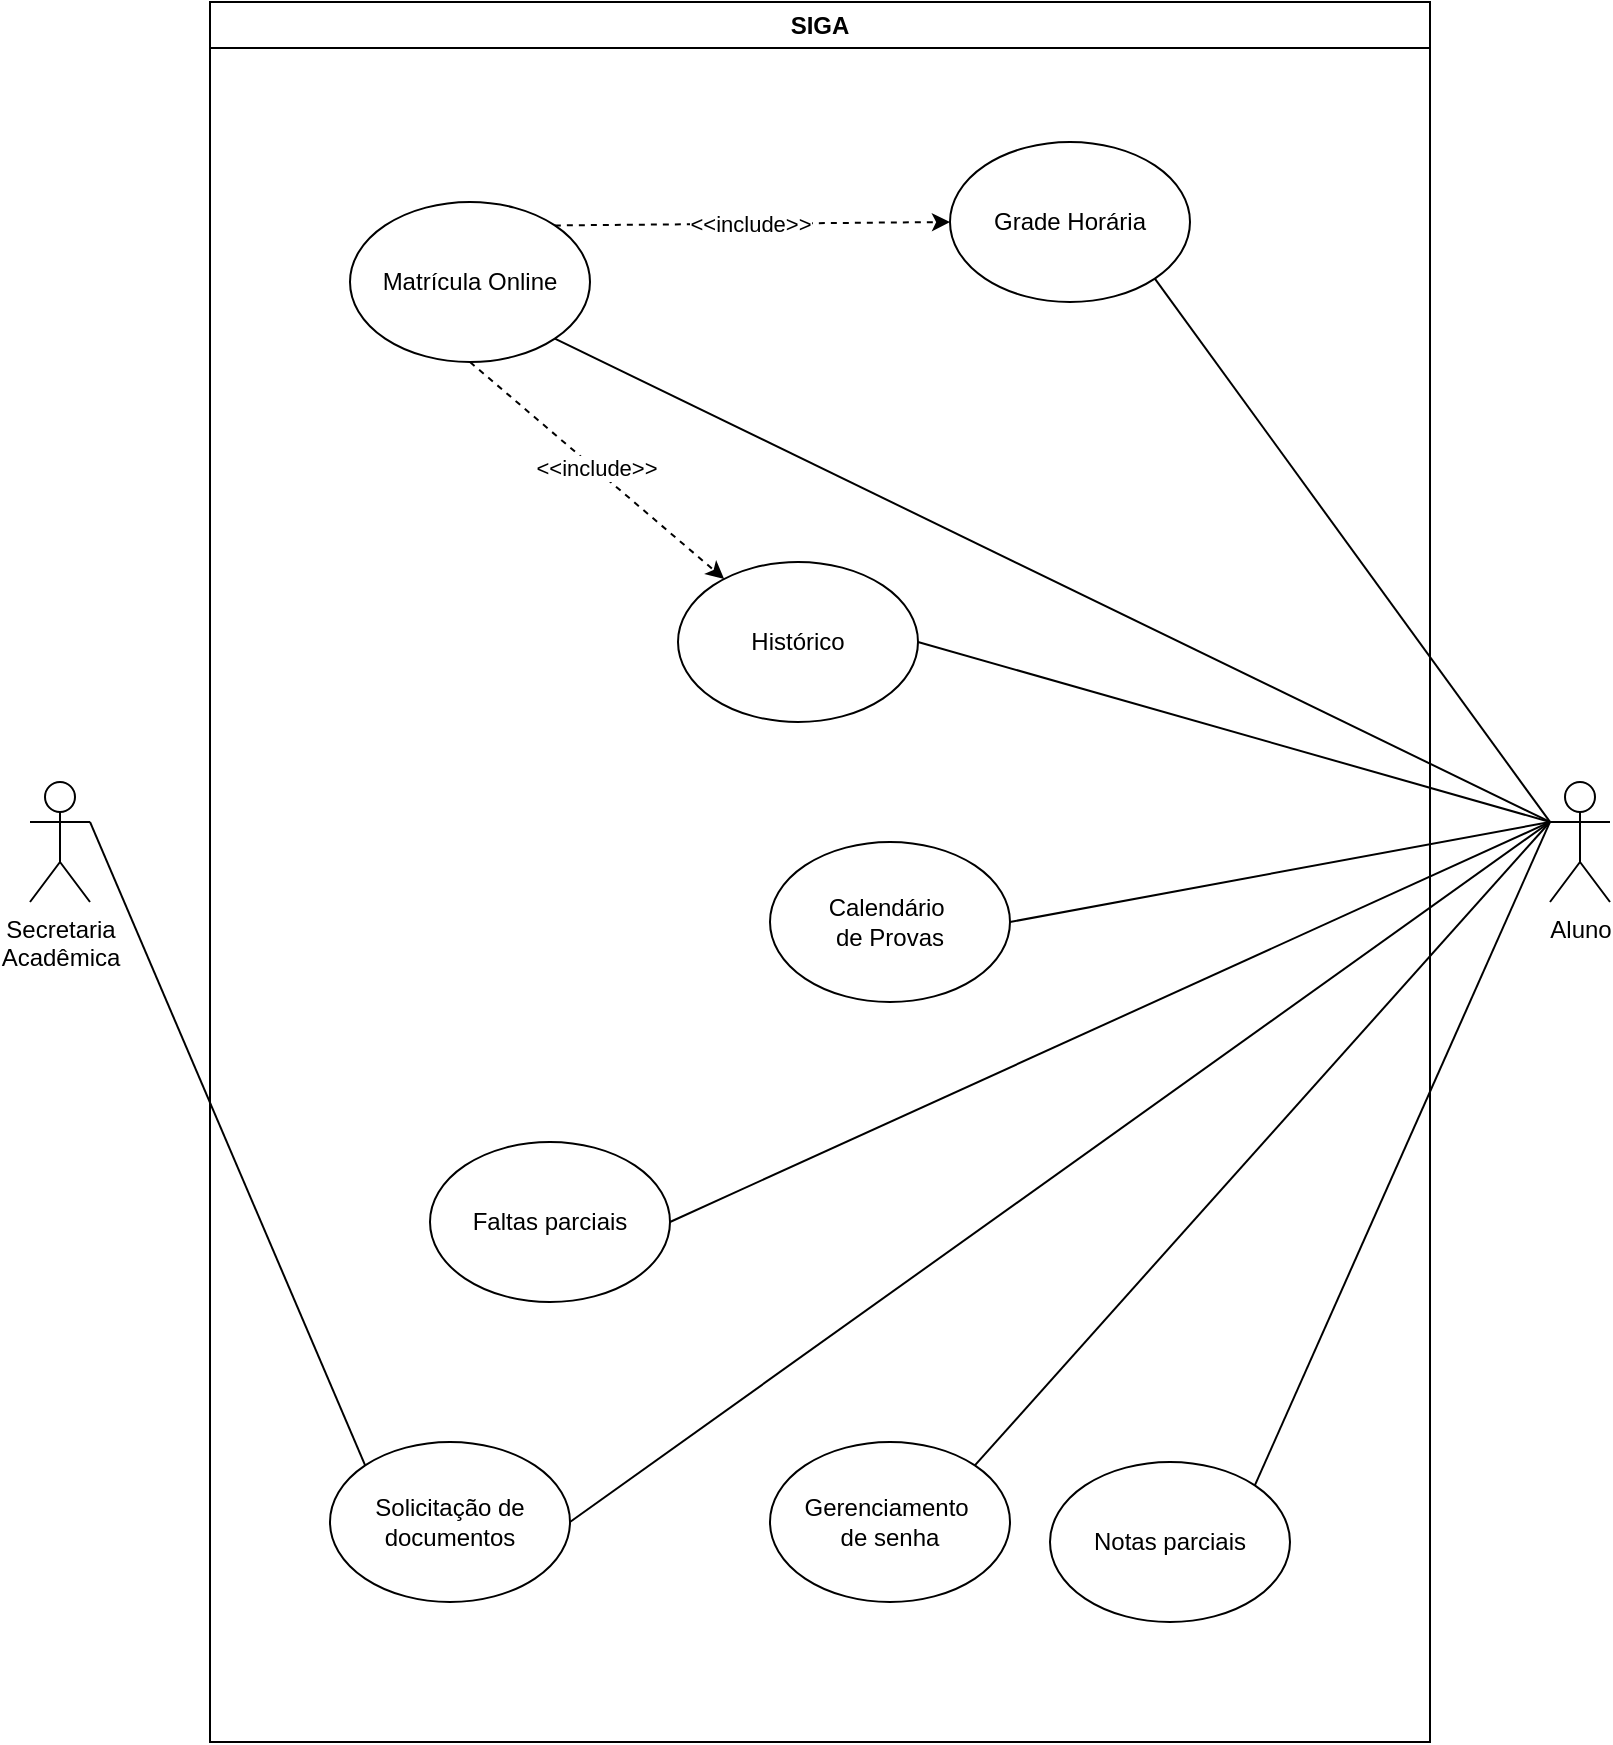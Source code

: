 <mxfile version="24.4.4" type="google">
  <diagram name="Página-1" id="Be0pTKRTmx7szHcqdmEY">
    <mxGraphModel grid="1" page="1" gridSize="10" guides="1" tooltips="1" connect="1" arrows="1" fold="1" pageScale="1" pageWidth="827" pageHeight="1169" math="0" shadow="0">
      <root>
        <mxCell id="0" />
        <mxCell id="1" parent="0" />
        <mxCell id="VIK7nUUK-sJSA6WGzd2M-1" value="SIGA" style="swimlane;whiteSpace=wrap;html=1;" vertex="1" parent="1">
          <mxGeometry x="120" y="30" width="610" height="870" as="geometry" />
        </mxCell>
        <mxCell id="VIK7nUUK-sJSA6WGzd2M-7" value="Matrícula Online" style="ellipse;whiteSpace=wrap;html=1;" vertex="1" parent="VIK7nUUK-sJSA6WGzd2M-1">
          <mxGeometry x="70" y="100" width="120" height="80" as="geometry" />
        </mxCell>
        <mxCell id="VIK7nUUK-sJSA6WGzd2M-8" value="Calendário&amp;nbsp;&lt;div&gt;de Provas&lt;/div&gt;" style="ellipse;whiteSpace=wrap;html=1;" vertex="1" parent="VIK7nUUK-sJSA6WGzd2M-1">
          <mxGeometry x="280" y="420" width="120" height="80" as="geometry" />
        </mxCell>
        <mxCell id="VIK7nUUK-sJSA6WGzd2M-9" value="Histórico" style="ellipse;whiteSpace=wrap;html=1;" vertex="1" parent="VIK7nUUK-sJSA6WGzd2M-1">
          <mxGeometry x="234" y="280" width="120" height="80" as="geometry" />
        </mxCell>
        <mxCell id="VIK7nUUK-sJSA6WGzd2M-10" value="Grade Horária" style="ellipse;whiteSpace=wrap;html=1;" vertex="1" parent="VIK7nUUK-sJSA6WGzd2M-1">
          <mxGeometry x="370" y="70" width="120" height="80" as="geometry" />
        </mxCell>
        <mxCell id="VIK7nUUK-sJSA6WGzd2M-11" value="Notas parciais" style="ellipse;whiteSpace=wrap;html=1;" vertex="1" parent="VIK7nUUK-sJSA6WGzd2M-1">
          <mxGeometry x="420" y="730" width="120" height="80" as="geometry" />
        </mxCell>
        <mxCell id="VIK7nUUK-sJSA6WGzd2M-12" value="Faltas parciais" style="ellipse;whiteSpace=wrap;html=1;" vertex="1" parent="VIK7nUUK-sJSA6WGzd2M-1">
          <mxGeometry x="110" y="570" width="120" height="80" as="geometry" />
        </mxCell>
        <mxCell id="VIK7nUUK-sJSA6WGzd2M-13" value="Gerenciamento&amp;nbsp;&lt;div&gt;de senha&lt;/div&gt;" style="ellipse;whiteSpace=wrap;html=1;" vertex="1" parent="VIK7nUUK-sJSA6WGzd2M-1">
          <mxGeometry x="280" y="720" width="120" height="80" as="geometry" />
        </mxCell>
        <mxCell id="VIK7nUUK-sJSA6WGzd2M-34" value="" style="endArrow=classic;html=1;rounded=0;exitX=1;exitY=0;exitDx=0;exitDy=0;dashed=1;entryX=0;entryY=0.5;entryDx=0;entryDy=0;" edge="1" parent="VIK7nUUK-sJSA6WGzd2M-1" source="VIK7nUUK-sJSA6WGzd2M-7" target="VIK7nUUK-sJSA6WGzd2M-10">
          <mxGeometry width="50" height="50" relative="1" as="geometry">
            <mxPoint x="331" y="110" as="sourcePoint" />
            <mxPoint x="381" y="60" as="targetPoint" />
          </mxGeometry>
        </mxCell>
        <mxCell id="VIK7nUUK-sJSA6WGzd2M-35" value="&amp;lt;&amp;lt;include&amp;gt;&amp;gt;" style="edgeLabel;html=1;align=center;verticalAlign=middle;resizable=0;points=[];" connectable="0" vertex="1" parent="VIK7nUUK-sJSA6WGzd2M-34">
          <mxGeometry x="-0.017" relative="1" as="geometry">
            <mxPoint as="offset" />
          </mxGeometry>
        </mxCell>
        <mxCell id="VIK7nUUK-sJSA6WGzd2M-37" value="" style="endArrow=classic;html=1;rounded=0;exitX=0.5;exitY=1;exitDx=0;exitDy=0;dashed=1;" edge="1" parent="VIK7nUUK-sJSA6WGzd2M-1" source="VIK7nUUK-sJSA6WGzd2M-7" target="VIK7nUUK-sJSA6WGzd2M-9">
          <mxGeometry width="50" height="50" relative="1" as="geometry">
            <mxPoint x="173" y="82" as="sourcePoint" />
            <mxPoint x="370" y="50" as="targetPoint" />
          </mxGeometry>
        </mxCell>
        <mxCell id="VIK7nUUK-sJSA6WGzd2M-38" value="&amp;lt;&amp;lt;include&amp;gt;&amp;gt;" style="edgeLabel;html=1;align=center;verticalAlign=middle;resizable=0;points=[];" connectable="0" vertex="1" parent="VIK7nUUK-sJSA6WGzd2M-37">
          <mxGeometry x="-0.017" relative="1" as="geometry">
            <mxPoint as="offset" />
          </mxGeometry>
        </mxCell>
        <mxCell id="VIK7nUUK-sJSA6WGzd2M-39" value="Solicitação de documentos" style="ellipse;whiteSpace=wrap;html=1;" vertex="1" parent="VIK7nUUK-sJSA6WGzd2M-1">
          <mxGeometry x="60" y="720" width="120" height="80" as="geometry" />
        </mxCell>
        <mxCell id="VIK7nUUK-sJSA6WGzd2M-5" value="Aluno" style="shape=umlActor;verticalLabelPosition=bottom;verticalAlign=top;html=1;outlineConnect=0;" vertex="1" parent="1">
          <mxGeometry x="790" y="420" width="30" height="60" as="geometry" />
        </mxCell>
        <mxCell id="VIK7nUUK-sJSA6WGzd2M-14" value="" style="endArrow=none;html=1;rounded=0;exitX=0;exitY=0.333;exitDx=0;exitDy=0;exitPerimeter=0;entryX=1;entryY=1;entryDx=0;entryDy=0;" edge="1" parent="1" source="VIK7nUUK-sJSA6WGzd2M-5" target="VIK7nUUK-sJSA6WGzd2M-7">
          <mxGeometry width="50" height="50" relative="1" as="geometry">
            <mxPoint x="700" y="270" as="sourcePoint" />
            <mxPoint x="750" y="220" as="targetPoint" />
          </mxGeometry>
        </mxCell>
        <mxCell id="VIK7nUUK-sJSA6WGzd2M-18" value="" style="endArrow=none;html=1;rounded=0;entryX=0;entryY=0.333;entryDx=0;entryDy=0;entryPerimeter=0;exitX=1;exitY=0.5;exitDx=0;exitDy=0;" edge="1" parent="1" source="VIK7nUUK-sJSA6WGzd2M-8" target="VIK7nUUK-sJSA6WGzd2M-5">
          <mxGeometry width="50" height="50" relative="1" as="geometry">
            <mxPoint x="670" y="440" as="sourcePoint" />
            <mxPoint x="720" y="390" as="targetPoint" />
          </mxGeometry>
        </mxCell>
        <mxCell id="VIK7nUUK-sJSA6WGzd2M-19" value="" style="endArrow=none;html=1;rounded=0;entryX=0;entryY=0.333;entryDx=0;entryDy=0;entryPerimeter=0;exitX=1;exitY=0.5;exitDx=0;exitDy=0;" edge="1" parent="1" source="VIK7nUUK-sJSA6WGzd2M-9" target="VIK7nUUK-sJSA6WGzd2M-5">
          <mxGeometry width="50" height="50" relative="1" as="geometry">
            <mxPoint x="620" y="420" as="sourcePoint" />
            <mxPoint x="670" y="370" as="targetPoint" />
          </mxGeometry>
        </mxCell>
        <mxCell id="VIK7nUUK-sJSA6WGzd2M-20" value="" style="endArrow=none;html=1;rounded=0;entryX=0;entryY=0.333;entryDx=0;entryDy=0;entryPerimeter=0;exitX=1;exitY=1;exitDx=0;exitDy=0;" edge="1" parent="1" source="VIK7nUUK-sJSA6WGzd2M-10" target="VIK7nUUK-sJSA6WGzd2M-5">
          <mxGeometry width="50" height="50" relative="1" as="geometry">
            <mxPoint x="610" y="460" as="sourcePoint" />
            <mxPoint x="660" y="410" as="targetPoint" />
          </mxGeometry>
        </mxCell>
        <mxCell id="VIK7nUUK-sJSA6WGzd2M-21" value="" style="endArrow=none;html=1;rounded=0;entryX=0;entryY=0.333;entryDx=0;entryDy=0;entryPerimeter=0;exitX=1;exitY=0;exitDx=0;exitDy=0;" edge="1" parent="1" source="VIK7nUUK-sJSA6WGzd2M-11" target="VIK7nUUK-sJSA6WGzd2M-5">
          <mxGeometry width="50" height="50" relative="1" as="geometry">
            <mxPoint x="650" y="520" as="sourcePoint" />
            <mxPoint x="700" y="470" as="targetPoint" />
          </mxGeometry>
        </mxCell>
        <mxCell id="VIK7nUUK-sJSA6WGzd2M-22" value="" style="endArrow=none;html=1;rounded=0;entryX=0;entryY=0.333;entryDx=0;entryDy=0;entryPerimeter=0;exitX=1;exitY=0.5;exitDx=0;exitDy=0;" edge="1" parent="1" source="VIK7nUUK-sJSA6WGzd2M-12" target="VIK7nUUK-sJSA6WGzd2M-5">
          <mxGeometry width="50" height="50" relative="1" as="geometry">
            <mxPoint x="330" y="630" as="sourcePoint" />
            <mxPoint x="680" y="540" as="targetPoint" />
          </mxGeometry>
        </mxCell>
        <mxCell id="VIK7nUUK-sJSA6WGzd2M-23" value="" style="endArrow=none;html=1;rounded=0;entryX=0;entryY=0.333;entryDx=0;entryDy=0;entryPerimeter=0;exitX=1;exitY=0;exitDx=0;exitDy=0;" edge="1" parent="1" source="VIK7nUUK-sJSA6WGzd2M-13" target="VIK7nUUK-sJSA6WGzd2M-5">
          <mxGeometry width="50" height="50" relative="1" as="geometry">
            <mxPoint x="610" y="610" as="sourcePoint" />
            <mxPoint x="660" y="560" as="targetPoint" />
          </mxGeometry>
        </mxCell>
        <mxCell id="VIK7nUUK-sJSA6WGzd2M-40" value="" style="endArrow=none;html=1;rounded=0;entryX=0;entryY=0.333;entryDx=0;entryDy=0;entryPerimeter=0;exitX=1;exitY=0.5;exitDx=0;exitDy=0;" edge="1" parent="1" source="VIK7nUUK-sJSA6WGzd2M-39" target="VIK7nUUK-sJSA6WGzd2M-5">
          <mxGeometry width="50" height="50" relative="1" as="geometry">
            <mxPoint x="570" y="670" as="sourcePoint" />
            <mxPoint x="620" y="620" as="targetPoint" />
          </mxGeometry>
        </mxCell>
        <mxCell id="VIK7nUUK-sJSA6WGzd2M-41" value="Secretaria&lt;div&gt;Acadêmica&lt;/div&gt;" style="shape=umlActor;verticalLabelPosition=bottom;verticalAlign=top;html=1;outlineConnect=0;" vertex="1" parent="1">
          <mxGeometry x="30" y="420" width="30" height="60" as="geometry" />
        </mxCell>
        <mxCell id="VIK7nUUK-sJSA6WGzd2M-43" value="" style="endArrow=none;html=1;rounded=0;exitX=1;exitY=0.333;exitDx=0;exitDy=0;exitPerimeter=0;entryX=0;entryY=0;entryDx=0;entryDy=0;" edge="1" parent="1" source="VIK7nUUK-sJSA6WGzd2M-41" target="VIK7nUUK-sJSA6WGzd2M-39">
          <mxGeometry width="50" height="50" relative="1" as="geometry">
            <mxPoint x="140" y="540" as="sourcePoint" />
            <mxPoint x="190" y="490" as="targetPoint" />
          </mxGeometry>
        </mxCell>
      </root>
    </mxGraphModel>
  </diagram>
</mxfile>
